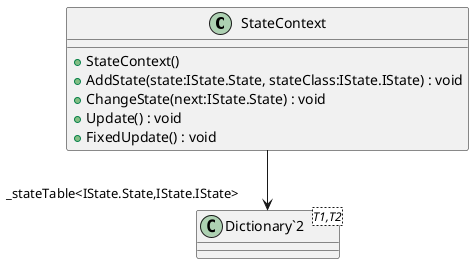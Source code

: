 @startuml
class StateContext {
    + StateContext()
    + AddState(state:IState.State, stateClass:IState.IState) : void
    + ChangeState(next:IState.State) : void
    + Update() : void
    + FixedUpdate() : void
}
class "Dictionary`2"<T1,T2> {
}
StateContext --> "_stateTable<IState.State,IState.IState>" "Dictionary`2"
@enduml
